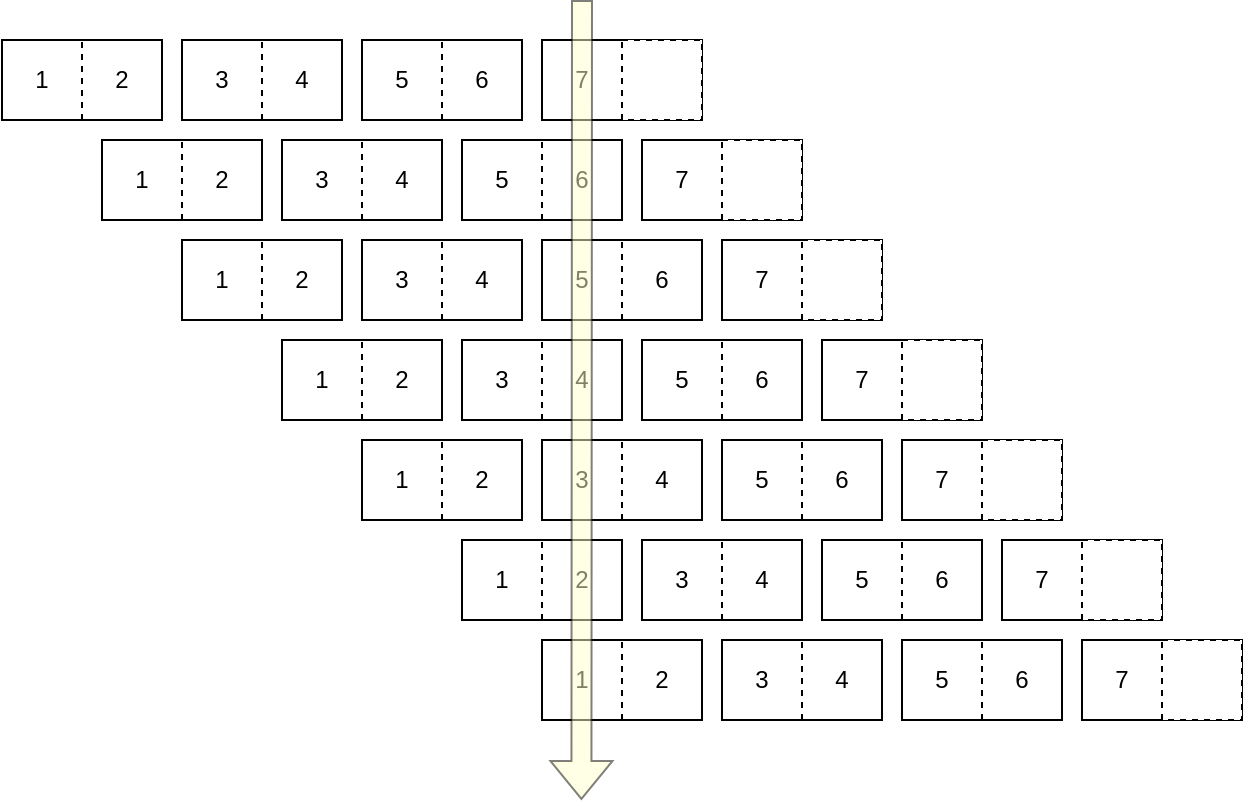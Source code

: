 <mxfile version="24.7.8">
  <diagram name="Strona-1" id="Xl9JMCwNvS2fO5U7rrJG">
    <mxGraphModel dx="1185" dy="639" grid="1" gridSize="10" guides="1" tooltips="1" connect="1" arrows="1" fold="1" page="1" pageScale="1" pageWidth="827" pageHeight="1169" math="0" shadow="0">
      <root>
        <mxCell id="0" />
        <mxCell id="1" parent="0" />
        <mxCell id="6Tp1pISN4fMK60HC6Saa-381" value="" style="group" parent="1" vertex="1" connectable="0">
          <mxGeometry x="390" y="380" width="350" height="40" as="geometry" />
        </mxCell>
        <mxCell id="6Tp1pISN4fMK60HC6Saa-382" value="" style="group" parent="6Tp1pISN4fMK60HC6Saa-381" vertex="1" connectable="0">
          <mxGeometry width="80" height="40" as="geometry" />
        </mxCell>
        <mxCell id="6Tp1pISN4fMK60HC6Saa-383" value="" style="rounded=0;whiteSpace=wrap;html=1;" parent="6Tp1pISN4fMK60HC6Saa-382" vertex="1">
          <mxGeometry width="80" height="40" as="geometry" />
        </mxCell>
        <mxCell id="6Tp1pISN4fMK60HC6Saa-384" value="" style="endArrow=none;dashed=1;html=1;rounded=0;exitX=0.5;exitY=1;exitDx=0;exitDy=0;" parent="6Tp1pISN4fMK60HC6Saa-382" source="6Tp1pISN4fMK60HC6Saa-383" edge="1">
          <mxGeometry width="50" height="50" relative="1" as="geometry">
            <mxPoint x="50" y="45" as="sourcePoint" />
            <mxPoint x="40" as="targetPoint" />
          </mxGeometry>
        </mxCell>
        <mxCell id="6Tp1pISN4fMK60HC6Saa-385" value="1" style="text;strokeColor=none;align=center;fillColor=none;html=1;verticalAlign=middle;whiteSpace=wrap;rounded=0;" parent="6Tp1pISN4fMK60HC6Saa-382" vertex="1">
          <mxGeometry width="40" height="40" as="geometry" />
        </mxCell>
        <mxCell id="6Tp1pISN4fMK60HC6Saa-386" value="2" style="text;strokeColor=none;align=center;fillColor=none;html=1;verticalAlign=middle;whiteSpace=wrap;rounded=0;" parent="6Tp1pISN4fMK60HC6Saa-382" vertex="1">
          <mxGeometry x="40" width="40" height="40" as="geometry" />
        </mxCell>
        <mxCell id="6Tp1pISN4fMK60HC6Saa-387" value="" style="group" parent="6Tp1pISN4fMK60HC6Saa-381" vertex="1" connectable="0">
          <mxGeometry x="90" width="80" height="40" as="geometry" />
        </mxCell>
        <mxCell id="6Tp1pISN4fMK60HC6Saa-388" value="" style="rounded=0;whiteSpace=wrap;html=1;" parent="6Tp1pISN4fMK60HC6Saa-387" vertex="1">
          <mxGeometry width="80" height="40" as="geometry" />
        </mxCell>
        <mxCell id="6Tp1pISN4fMK60HC6Saa-389" value="" style="endArrow=none;dashed=1;html=1;rounded=0;exitX=0.5;exitY=1;exitDx=0;exitDy=0;" parent="6Tp1pISN4fMK60HC6Saa-387" source="6Tp1pISN4fMK60HC6Saa-388" edge="1">
          <mxGeometry width="50" height="50" relative="1" as="geometry">
            <mxPoint x="50" y="45" as="sourcePoint" />
            <mxPoint x="40" as="targetPoint" />
          </mxGeometry>
        </mxCell>
        <mxCell id="6Tp1pISN4fMK60HC6Saa-390" value="3" style="text;strokeColor=none;align=center;fillColor=none;html=1;verticalAlign=middle;whiteSpace=wrap;rounded=0;" parent="6Tp1pISN4fMK60HC6Saa-387" vertex="1">
          <mxGeometry width="40" height="40" as="geometry" />
        </mxCell>
        <mxCell id="6Tp1pISN4fMK60HC6Saa-391" value="4" style="text;strokeColor=none;align=center;fillColor=none;html=1;verticalAlign=middle;whiteSpace=wrap;rounded=0;" parent="6Tp1pISN4fMK60HC6Saa-387" vertex="1">
          <mxGeometry x="40" width="40" height="40" as="geometry" />
        </mxCell>
        <mxCell id="6Tp1pISN4fMK60HC6Saa-392" value="" style="group" parent="6Tp1pISN4fMK60HC6Saa-381" vertex="1" connectable="0">
          <mxGeometry x="180" width="80" height="40" as="geometry" />
        </mxCell>
        <mxCell id="6Tp1pISN4fMK60HC6Saa-393" value="" style="rounded=0;whiteSpace=wrap;html=1;" parent="6Tp1pISN4fMK60HC6Saa-392" vertex="1">
          <mxGeometry width="80" height="40" as="geometry" />
        </mxCell>
        <mxCell id="6Tp1pISN4fMK60HC6Saa-394" value="" style="endArrow=none;dashed=1;html=1;rounded=0;exitX=0.5;exitY=1;exitDx=0;exitDy=0;" parent="6Tp1pISN4fMK60HC6Saa-392" source="6Tp1pISN4fMK60HC6Saa-393" edge="1">
          <mxGeometry width="50" height="50" relative="1" as="geometry">
            <mxPoint x="50" y="45" as="sourcePoint" />
            <mxPoint x="40" as="targetPoint" />
          </mxGeometry>
        </mxCell>
        <mxCell id="6Tp1pISN4fMK60HC6Saa-395" value="5" style="text;strokeColor=none;align=center;fillColor=none;html=1;verticalAlign=middle;whiteSpace=wrap;rounded=0;" parent="6Tp1pISN4fMK60HC6Saa-392" vertex="1">
          <mxGeometry width="40" height="40" as="geometry" />
        </mxCell>
        <mxCell id="6Tp1pISN4fMK60HC6Saa-396" value="6" style="text;strokeColor=none;align=center;fillColor=none;html=1;verticalAlign=middle;whiteSpace=wrap;rounded=0;" parent="6Tp1pISN4fMK60HC6Saa-392" vertex="1">
          <mxGeometry x="40" width="40" height="40" as="geometry" />
        </mxCell>
        <mxCell id="6Tp1pISN4fMK60HC6Saa-397" value="" style="group" parent="6Tp1pISN4fMK60HC6Saa-381" vertex="1" connectable="0">
          <mxGeometry x="270" width="80" height="40" as="geometry" />
        </mxCell>
        <mxCell id="6Tp1pISN4fMK60HC6Saa-398" value="" style="rounded=0;whiteSpace=wrap;html=1;" parent="6Tp1pISN4fMK60HC6Saa-397" vertex="1">
          <mxGeometry width="80" height="40" as="geometry" />
        </mxCell>
        <mxCell id="6Tp1pISN4fMK60HC6Saa-399" value="" style="endArrow=none;dashed=1;html=1;rounded=0;exitX=0.5;exitY=1;exitDx=0;exitDy=0;" parent="6Tp1pISN4fMK60HC6Saa-397" source="6Tp1pISN4fMK60HC6Saa-398" edge="1">
          <mxGeometry width="50" height="50" relative="1" as="geometry">
            <mxPoint x="50" y="45" as="sourcePoint" />
            <mxPoint x="40" as="targetPoint" />
          </mxGeometry>
        </mxCell>
        <mxCell id="6Tp1pISN4fMK60HC6Saa-400" value="7" style="text;strokeColor=none;align=center;fillColor=none;html=1;verticalAlign=middle;whiteSpace=wrap;rounded=0;" parent="6Tp1pISN4fMK60HC6Saa-397" vertex="1">
          <mxGeometry width="40" height="40" as="geometry" />
        </mxCell>
        <mxCell id="6Tp1pISN4fMK60HC6Saa-401" value="" style="whiteSpace=wrap;html=1;aspect=fixed;dashed=1;" parent="6Tp1pISN4fMK60HC6Saa-397" vertex="1">
          <mxGeometry x="40" width="40" height="40" as="geometry" />
        </mxCell>
        <mxCell id="6Tp1pISN4fMK60HC6Saa-360" value="" style="group" parent="1" vertex="1" connectable="0">
          <mxGeometry x="350" y="330" width="350" height="40" as="geometry" />
        </mxCell>
        <mxCell id="6Tp1pISN4fMK60HC6Saa-361" value="" style="group" parent="6Tp1pISN4fMK60HC6Saa-360" vertex="1" connectable="0">
          <mxGeometry width="80" height="40" as="geometry" />
        </mxCell>
        <mxCell id="6Tp1pISN4fMK60HC6Saa-362" value="" style="rounded=0;whiteSpace=wrap;html=1;" parent="6Tp1pISN4fMK60HC6Saa-361" vertex="1">
          <mxGeometry width="80" height="40" as="geometry" />
        </mxCell>
        <mxCell id="6Tp1pISN4fMK60HC6Saa-363" value="" style="endArrow=none;dashed=1;html=1;rounded=0;exitX=0.5;exitY=1;exitDx=0;exitDy=0;" parent="6Tp1pISN4fMK60HC6Saa-361" source="6Tp1pISN4fMK60HC6Saa-362" edge="1">
          <mxGeometry width="50" height="50" relative="1" as="geometry">
            <mxPoint x="50" y="45" as="sourcePoint" />
            <mxPoint x="40" as="targetPoint" />
          </mxGeometry>
        </mxCell>
        <mxCell id="6Tp1pISN4fMK60HC6Saa-364" value="1" style="text;strokeColor=none;align=center;fillColor=none;html=1;verticalAlign=middle;whiteSpace=wrap;rounded=0;" parent="6Tp1pISN4fMK60HC6Saa-361" vertex="1">
          <mxGeometry width="40" height="40" as="geometry" />
        </mxCell>
        <mxCell id="6Tp1pISN4fMK60HC6Saa-365" value="2" style="text;strokeColor=none;align=center;fillColor=none;html=1;verticalAlign=middle;whiteSpace=wrap;rounded=0;" parent="6Tp1pISN4fMK60HC6Saa-361" vertex="1">
          <mxGeometry x="40" width="40" height="40" as="geometry" />
        </mxCell>
        <mxCell id="6Tp1pISN4fMK60HC6Saa-366" value="" style="group" parent="6Tp1pISN4fMK60HC6Saa-360" vertex="1" connectable="0">
          <mxGeometry x="90" width="80" height="40" as="geometry" />
        </mxCell>
        <mxCell id="6Tp1pISN4fMK60HC6Saa-367" value="" style="rounded=0;whiteSpace=wrap;html=1;" parent="6Tp1pISN4fMK60HC6Saa-366" vertex="1">
          <mxGeometry width="80" height="40" as="geometry" />
        </mxCell>
        <mxCell id="6Tp1pISN4fMK60HC6Saa-368" value="" style="endArrow=none;dashed=1;html=1;rounded=0;exitX=0.5;exitY=1;exitDx=0;exitDy=0;" parent="6Tp1pISN4fMK60HC6Saa-366" source="6Tp1pISN4fMK60HC6Saa-367" edge="1">
          <mxGeometry width="50" height="50" relative="1" as="geometry">
            <mxPoint x="50" y="45" as="sourcePoint" />
            <mxPoint x="40" as="targetPoint" />
          </mxGeometry>
        </mxCell>
        <mxCell id="6Tp1pISN4fMK60HC6Saa-369" value="3" style="text;strokeColor=none;align=center;fillColor=none;html=1;verticalAlign=middle;whiteSpace=wrap;rounded=0;" parent="6Tp1pISN4fMK60HC6Saa-366" vertex="1">
          <mxGeometry width="40" height="40" as="geometry" />
        </mxCell>
        <mxCell id="6Tp1pISN4fMK60HC6Saa-370" value="4" style="text;strokeColor=none;align=center;fillColor=none;html=1;verticalAlign=middle;whiteSpace=wrap;rounded=0;" parent="6Tp1pISN4fMK60HC6Saa-366" vertex="1">
          <mxGeometry x="40" width="40" height="40" as="geometry" />
        </mxCell>
        <mxCell id="6Tp1pISN4fMK60HC6Saa-371" value="" style="group" parent="6Tp1pISN4fMK60HC6Saa-360" vertex="1" connectable="0">
          <mxGeometry x="180" width="80" height="40" as="geometry" />
        </mxCell>
        <mxCell id="6Tp1pISN4fMK60HC6Saa-372" value="" style="rounded=0;whiteSpace=wrap;html=1;" parent="6Tp1pISN4fMK60HC6Saa-371" vertex="1">
          <mxGeometry width="80" height="40" as="geometry" />
        </mxCell>
        <mxCell id="6Tp1pISN4fMK60HC6Saa-373" value="" style="endArrow=none;dashed=1;html=1;rounded=0;exitX=0.5;exitY=1;exitDx=0;exitDy=0;" parent="6Tp1pISN4fMK60HC6Saa-371" source="6Tp1pISN4fMK60HC6Saa-372" edge="1">
          <mxGeometry width="50" height="50" relative="1" as="geometry">
            <mxPoint x="50" y="45" as="sourcePoint" />
            <mxPoint x="40" as="targetPoint" />
          </mxGeometry>
        </mxCell>
        <mxCell id="6Tp1pISN4fMK60HC6Saa-374" value="5" style="text;strokeColor=none;align=center;fillColor=none;html=1;verticalAlign=middle;whiteSpace=wrap;rounded=0;" parent="6Tp1pISN4fMK60HC6Saa-371" vertex="1">
          <mxGeometry width="40" height="40" as="geometry" />
        </mxCell>
        <mxCell id="6Tp1pISN4fMK60HC6Saa-375" value="6" style="text;strokeColor=none;align=center;fillColor=none;html=1;verticalAlign=middle;whiteSpace=wrap;rounded=0;" parent="6Tp1pISN4fMK60HC6Saa-371" vertex="1">
          <mxGeometry x="40" width="40" height="40" as="geometry" />
        </mxCell>
        <mxCell id="6Tp1pISN4fMK60HC6Saa-376" value="" style="group" parent="6Tp1pISN4fMK60HC6Saa-360" vertex="1" connectable="0">
          <mxGeometry x="270" width="80" height="40" as="geometry" />
        </mxCell>
        <mxCell id="6Tp1pISN4fMK60HC6Saa-377" value="" style="rounded=0;whiteSpace=wrap;html=1;" parent="6Tp1pISN4fMK60HC6Saa-376" vertex="1">
          <mxGeometry width="80" height="40" as="geometry" />
        </mxCell>
        <mxCell id="6Tp1pISN4fMK60HC6Saa-378" value="" style="endArrow=none;dashed=1;html=1;rounded=0;exitX=0.5;exitY=1;exitDx=0;exitDy=0;" parent="6Tp1pISN4fMK60HC6Saa-376" source="6Tp1pISN4fMK60HC6Saa-377" edge="1">
          <mxGeometry width="50" height="50" relative="1" as="geometry">
            <mxPoint x="50" y="45" as="sourcePoint" />
            <mxPoint x="40" as="targetPoint" />
          </mxGeometry>
        </mxCell>
        <mxCell id="6Tp1pISN4fMK60HC6Saa-379" value="7" style="text;strokeColor=none;align=center;fillColor=none;html=1;verticalAlign=middle;whiteSpace=wrap;rounded=0;" parent="6Tp1pISN4fMK60HC6Saa-376" vertex="1">
          <mxGeometry width="40" height="40" as="geometry" />
        </mxCell>
        <mxCell id="6Tp1pISN4fMK60HC6Saa-380" value="" style="whiteSpace=wrap;html=1;aspect=fixed;dashed=1;" parent="6Tp1pISN4fMK60HC6Saa-376" vertex="1">
          <mxGeometry x="40" width="40" height="40" as="geometry" />
        </mxCell>
        <mxCell id="6Tp1pISN4fMK60HC6Saa-339" value="" style="group" parent="1" vertex="1" connectable="0">
          <mxGeometry x="300" y="280" width="350" height="40" as="geometry" />
        </mxCell>
        <mxCell id="6Tp1pISN4fMK60HC6Saa-340" value="" style="group" parent="6Tp1pISN4fMK60HC6Saa-339" vertex="1" connectable="0">
          <mxGeometry width="80" height="40" as="geometry" />
        </mxCell>
        <mxCell id="6Tp1pISN4fMK60HC6Saa-341" value="" style="rounded=0;whiteSpace=wrap;html=1;" parent="6Tp1pISN4fMK60HC6Saa-340" vertex="1">
          <mxGeometry width="80" height="40" as="geometry" />
        </mxCell>
        <mxCell id="6Tp1pISN4fMK60HC6Saa-342" value="" style="endArrow=none;dashed=1;html=1;rounded=0;exitX=0.5;exitY=1;exitDx=0;exitDy=0;" parent="6Tp1pISN4fMK60HC6Saa-340" source="6Tp1pISN4fMK60HC6Saa-341" edge="1">
          <mxGeometry width="50" height="50" relative="1" as="geometry">
            <mxPoint x="50" y="45" as="sourcePoint" />
            <mxPoint x="40" as="targetPoint" />
          </mxGeometry>
        </mxCell>
        <mxCell id="6Tp1pISN4fMK60HC6Saa-343" value="1" style="text;strokeColor=none;align=center;fillColor=none;html=1;verticalAlign=middle;whiteSpace=wrap;rounded=0;" parent="6Tp1pISN4fMK60HC6Saa-340" vertex="1">
          <mxGeometry width="40" height="40" as="geometry" />
        </mxCell>
        <mxCell id="6Tp1pISN4fMK60HC6Saa-344" value="2" style="text;strokeColor=none;align=center;fillColor=none;html=1;verticalAlign=middle;whiteSpace=wrap;rounded=0;" parent="6Tp1pISN4fMK60HC6Saa-340" vertex="1">
          <mxGeometry x="40" width="40" height="40" as="geometry" />
        </mxCell>
        <mxCell id="6Tp1pISN4fMK60HC6Saa-345" value="" style="group" parent="6Tp1pISN4fMK60HC6Saa-339" vertex="1" connectable="0">
          <mxGeometry x="90" width="80" height="40" as="geometry" />
        </mxCell>
        <mxCell id="6Tp1pISN4fMK60HC6Saa-346" value="" style="rounded=0;whiteSpace=wrap;html=1;" parent="6Tp1pISN4fMK60HC6Saa-345" vertex="1">
          <mxGeometry width="80" height="40" as="geometry" />
        </mxCell>
        <mxCell id="6Tp1pISN4fMK60HC6Saa-347" value="" style="endArrow=none;dashed=1;html=1;rounded=0;exitX=0.5;exitY=1;exitDx=0;exitDy=0;" parent="6Tp1pISN4fMK60HC6Saa-345" source="6Tp1pISN4fMK60HC6Saa-346" edge="1">
          <mxGeometry width="50" height="50" relative="1" as="geometry">
            <mxPoint x="50" y="45" as="sourcePoint" />
            <mxPoint x="40" as="targetPoint" />
          </mxGeometry>
        </mxCell>
        <mxCell id="6Tp1pISN4fMK60HC6Saa-348" value="3" style="text;strokeColor=none;align=center;fillColor=none;html=1;verticalAlign=middle;whiteSpace=wrap;rounded=0;" parent="6Tp1pISN4fMK60HC6Saa-345" vertex="1">
          <mxGeometry width="40" height="40" as="geometry" />
        </mxCell>
        <mxCell id="6Tp1pISN4fMK60HC6Saa-349" value="4" style="text;strokeColor=none;align=center;fillColor=none;html=1;verticalAlign=middle;whiteSpace=wrap;rounded=0;" parent="6Tp1pISN4fMK60HC6Saa-345" vertex="1">
          <mxGeometry x="40" width="40" height="40" as="geometry" />
        </mxCell>
        <mxCell id="6Tp1pISN4fMK60HC6Saa-350" value="" style="group" parent="6Tp1pISN4fMK60HC6Saa-339" vertex="1" connectable="0">
          <mxGeometry x="180" width="80" height="40" as="geometry" />
        </mxCell>
        <mxCell id="6Tp1pISN4fMK60HC6Saa-351" value="" style="rounded=0;whiteSpace=wrap;html=1;" parent="6Tp1pISN4fMK60HC6Saa-350" vertex="1">
          <mxGeometry width="80" height="40" as="geometry" />
        </mxCell>
        <mxCell id="6Tp1pISN4fMK60HC6Saa-352" value="" style="endArrow=none;dashed=1;html=1;rounded=0;exitX=0.5;exitY=1;exitDx=0;exitDy=0;" parent="6Tp1pISN4fMK60HC6Saa-350" source="6Tp1pISN4fMK60HC6Saa-351" edge="1">
          <mxGeometry width="50" height="50" relative="1" as="geometry">
            <mxPoint x="50" y="45" as="sourcePoint" />
            <mxPoint x="40" as="targetPoint" />
          </mxGeometry>
        </mxCell>
        <mxCell id="6Tp1pISN4fMK60HC6Saa-353" value="5" style="text;strokeColor=none;align=center;fillColor=none;html=1;verticalAlign=middle;whiteSpace=wrap;rounded=0;" parent="6Tp1pISN4fMK60HC6Saa-350" vertex="1">
          <mxGeometry width="40" height="40" as="geometry" />
        </mxCell>
        <mxCell id="6Tp1pISN4fMK60HC6Saa-354" value="6" style="text;strokeColor=none;align=center;fillColor=none;html=1;verticalAlign=middle;whiteSpace=wrap;rounded=0;" parent="6Tp1pISN4fMK60HC6Saa-350" vertex="1">
          <mxGeometry x="40" width="40" height="40" as="geometry" />
        </mxCell>
        <mxCell id="6Tp1pISN4fMK60HC6Saa-355" value="" style="group" parent="6Tp1pISN4fMK60HC6Saa-339" vertex="1" connectable="0">
          <mxGeometry x="270" width="80" height="40" as="geometry" />
        </mxCell>
        <mxCell id="6Tp1pISN4fMK60HC6Saa-356" value="" style="rounded=0;whiteSpace=wrap;html=1;" parent="6Tp1pISN4fMK60HC6Saa-355" vertex="1">
          <mxGeometry width="80" height="40" as="geometry" />
        </mxCell>
        <mxCell id="6Tp1pISN4fMK60HC6Saa-357" value="" style="endArrow=none;dashed=1;html=1;rounded=0;exitX=0.5;exitY=1;exitDx=0;exitDy=0;" parent="6Tp1pISN4fMK60HC6Saa-355" source="6Tp1pISN4fMK60HC6Saa-356" edge="1">
          <mxGeometry width="50" height="50" relative="1" as="geometry">
            <mxPoint x="50" y="45" as="sourcePoint" />
            <mxPoint x="40" as="targetPoint" />
          </mxGeometry>
        </mxCell>
        <mxCell id="6Tp1pISN4fMK60HC6Saa-358" value="7" style="text;strokeColor=none;align=center;fillColor=none;html=1;verticalAlign=middle;whiteSpace=wrap;rounded=0;" parent="6Tp1pISN4fMK60HC6Saa-355" vertex="1">
          <mxGeometry width="40" height="40" as="geometry" />
        </mxCell>
        <mxCell id="6Tp1pISN4fMK60HC6Saa-359" value="" style="whiteSpace=wrap;html=1;aspect=fixed;dashed=1;" parent="6Tp1pISN4fMK60HC6Saa-355" vertex="1">
          <mxGeometry x="40" width="40" height="40" as="geometry" />
        </mxCell>
        <mxCell id="6Tp1pISN4fMK60HC6Saa-275" value="" style="group" parent="1" vertex="1" connectable="0">
          <mxGeometry x="120" y="80" width="350" height="40" as="geometry" />
        </mxCell>
        <mxCell id="6Tp1pISN4fMK60HC6Saa-3" value="" style="group" parent="6Tp1pISN4fMK60HC6Saa-275" vertex="1" connectable="0">
          <mxGeometry width="80" height="40" as="geometry" />
        </mxCell>
        <mxCell id="6Tp1pISN4fMK60HC6Saa-1" value="" style="rounded=0;whiteSpace=wrap;html=1;" parent="6Tp1pISN4fMK60HC6Saa-3" vertex="1">
          <mxGeometry width="80" height="40" as="geometry" />
        </mxCell>
        <mxCell id="6Tp1pISN4fMK60HC6Saa-2" value="" style="endArrow=none;dashed=1;html=1;rounded=0;exitX=0.5;exitY=1;exitDx=0;exitDy=0;" parent="6Tp1pISN4fMK60HC6Saa-3" source="6Tp1pISN4fMK60HC6Saa-1" edge="1">
          <mxGeometry width="50" height="50" relative="1" as="geometry">
            <mxPoint x="50" y="45" as="sourcePoint" />
            <mxPoint x="40" as="targetPoint" />
          </mxGeometry>
        </mxCell>
        <mxCell id="6Tp1pISN4fMK60HC6Saa-4" value="1" style="text;strokeColor=none;align=center;fillColor=none;html=1;verticalAlign=middle;whiteSpace=wrap;rounded=0;" parent="6Tp1pISN4fMK60HC6Saa-3" vertex="1">
          <mxGeometry width="40" height="40" as="geometry" />
        </mxCell>
        <mxCell id="6Tp1pISN4fMK60HC6Saa-9" value="2" style="text;strokeColor=none;align=center;fillColor=none;html=1;verticalAlign=middle;whiteSpace=wrap;rounded=0;" parent="6Tp1pISN4fMK60HC6Saa-3" vertex="1">
          <mxGeometry x="40" width="40" height="40" as="geometry" />
        </mxCell>
        <mxCell id="6Tp1pISN4fMK60HC6Saa-10" value="" style="group" parent="6Tp1pISN4fMK60HC6Saa-275" vertex="1" connectable="0">
          <mxGeometry x="90" width="80" height="40" as="geometry" />
        </mxCell>
        <mxCell id="6Tp1pISN4fMK60HC6Saa-11" value="" style="rounded=0;whiteSpace=wrap;html=1;" parent="6Tp1pISN4fMK60HC6Saa-10" vertex="1">
          <mxGeometry width="80" height="40" as="geometry" />
        </mxCell>
        <mxCell id="6Tp1pISN4fMK60HC6Saa-12" value="" style="endArrow=none;dashed=1;html=1;rounded=0;exitX=0.5;exitY=1;exitDx=0;exitDy=0;" parent="6Tp1pISN4fMK60HC6Saa-10" source="6Tp1pISN4fMK60HC6Saa-11" edge="1">
          <mxGeometry width="50" height="50" relative="1" as="geometry">
            <mxPoint x="50" y="45" as="sourcePoint" />
            <mxPoint x="40" as="targetPoint" />
          </mxGeometry>
        </mxCell>
        <mxCell id="6Tp1pISN4fMK60HC6Saa-13" value="3" style="text;strokeColor=none;align=center;fillColor=none;html=1;verticalAlign=middle;whiteSpace=wrap;rounded=0;" parent="6Tp1pISN4fMK60HC6Saa-10" vertex="1">
          <mxGeometry width="40" height="40" as="geometry" />
        </mxCell>
        <mxCell id="6Tp1pISN4fMK60HC6Saa-14" value="4" style="text;strokeColor=none;align=center;fillColor=none;html=1;verticalAlign=middle;whiteSpace=wrap;rounded=0;" parent="6Tp1pISN4fMK60HC6Saa-10" vertex="1">
          <mxGeometry x="40" width="40" height="40" as="geometry" />
        </mxCell>
        <mxCell id="6Tp1pISN4fMK60HC6Saa-16" value="" style="group" parent="6Tp1pISN4fMK60HC6Saa-275" vertex="1" connectable="0">
          <mxGeometry x="180" width="80" height="40" as="geometry" />
        </mxCell>
        <mxCell id="6Tp1pISN4fMK60HC6Saa-17" value="" style="rounded=0;whiteSpace=wrap;html=1;" parent="6Tp1pISN4fMK60HC6Saa-16" vertex="1">
          <mxGeometry width="80" height="40" as="geometry" />
        </mxCell>
        <mxCell id="6Tp1pISN4fMK60HC6Saa-18" value="" style="endArrow=none;dashed=1;html=1;rounded=0;exitX=0.5;exitY=1;exitDx=0;exitDy=0;" parent="6Tp1pISN4fMK60HC6Saa-16" source="6Tp1pISN4fMK60HC6Saa-17" edge="1">
          <mxGeometry width="50" height="50" relative="1" as="geometry">
            <mxPoint x="50" y="45" as="sourcePoint" />
            <mxPoint x="40" as="targetPoint" />
          </mxGeometry>
        </mxCell>
        <mxCell id="6Tp1pISN4fMK60HC6Saa-19" value="5" style="text;strokeColor=none;align=center;fillColor=none;html=1;verticalAlign=middle;whiteSpace=wrap;rounded=0;" parent="6Tp1pISN4fMK60HC6Saa-16" vertex="1">
          <mxGeometry width="40" height="40" as="geometry" />
        </mxCell>
        <mxCell id="6Tp1pISN4fMK60HC6Saa-20" value="6" style="text;strokeColor=none;align=center;fillColor=none;html=1;verticalAlign=middle;whiteSpace=wrap;rounded=0;" parent="6Tp1pISN4fMK60HC6Saa-16" vertex="1">
          <mxGeometry x="40" width="40" height="40" as="geometry" />
        </mxCell>
        <mxCell id="6Tp1pISN4fMK60HC6Saa-21" value="" style="group" parent="6Tp1pISN4fMK60HC6Saa-275" vertex="1" connectable="0">
          <mxGeometry x="270" width="80" height="40" as="geometry" />
        </mxCell>
        <mxCell id="6Tp1pISN4fMK60HC6Saa-22" value="" style="rounded=0;whiteSpace=wrap;html=1;" parent="6Tp1pISN4fMK60HC6Saa-21" vertex="1">
          <mxGeometry width="80" height="40" as="geometry" />
        </mxCell>
        <mxCell id="6Tp1pISN4fMK60HC6Saa-23" value="" style="endArrow=none;dashed=1;html=1;rounded=0;exitX=0.5;exitY=1;exitDx=0;exitDy=0;" parent="6Tp1pISN4fMK60HC6Saa-21" source="6Tp1pISN4fMK60HC6Saa-22" edge="1">
          <mxGeometry width="50" height="50" relative="1" as="geometry">
            <mxPoint x="50" y="45" as="sourcePoint" />
            <mxPoint x="40" as="targetPoint" />
          </mxGeometry>
        </mxCell>
        <mxCell id="6Tp1pISN4fMK60HC6Saa-24" value="7" style="text;strokeColor=none;align=center;fillColor=none;html=1;verticalAlign=middle;whiteSpace=wrap;rounded=0;" parent="6Tp1pISN4fMK60HC6Saa-21" vertex="1">
          <mxGeometry width="40" height="40" as="geometry" />
        </mxCell>
        <mxCell id="6Tp1pISN4fMK60HC6Saa-26" value="" style="whiteSpace=wrap;html=1;aspect=fixed;dashed=1;" parent="6Tp1pISN4fMK60HC6Saa-21" vertex="1">
          <mxGeometry x="40" width="40" height="40" as="geometry" />
        </mxCell>
        <mxCell id="6Tp1pISN4fMK60HC6Saa-276" value="" style="group" parent="1" vertex="1" connectable="0">
          <mxGeometry x="170" y="130" width="350" height="40" as="geometry" />
        </mxCell>
        <mxCell id="6Tp1pISN4fMK60HC6Saa-277" value="" style="group" parent="6Tp1pISN4fMK60HC6Saa-276" vertex="1" connectable="0">
          <mxGeometry width="80" height="40" as="geometry" />
        </mxCell>
        <mxCell id="6Tp1pISN4fMK60HC6Saa-278" value="" style="rounded=0;whiteSpace=wrap;html=1;" parent="6Tp1pISN4fMK60HC6Saa-277" vertex="1">
          <mxGeometry width="80" height="40" as="geometry" />
        </mxCell>
        <mxCell id="6Tp1pISN4fMK60HC6Saa-279" value="" style="endArrow=none;dashed=1;html=1;rounded=0;exitX=0.5;exitY=1;exitDx=0;exitDy=0;" parent="6Tp1pISN4fMK60HC6Saa-277" source="6Tp1pISN4fMK60HC6Saa-278" edge="1">
          <mxGeometry width="50" height="50" relative="1" as="geometry">
            <mxPoint x="50" y="45" as="sourcePoint" />
            <mxPoint x="40" as="targetPoint" />
          </mxGeometry>
        </mxCell>
        <mxCell id="6Tp1pISN4fMK60HC6Saa-280" value="1" style="text;strokeColor=none;align=center;fillColor=none;html=1;verticalAlign=middle;whiteSpace=wrap;rounded=0;" parent="6Tp1pISN4fMK60HC6Saa-277" vertex="1">
          <mxGeometry width="40" height="40" as="geometry" />
        </mxCell>
        <mxCell id="6Tp1pISN4fMK60HC6Saa-281" value="2" style="text;strokeColor=none;align=center;fillColor=none;html=1;verticalAlign=middle;whiteSpace=wrap;rounded=0;" parent="6Tp1pISN4fMK60HC6Saa-277" vertex="1">
          <mxGeometry x="40" width="40" height="40" as="geometry" />
        </mxCell>
        <mxCell id="6Tp1pISN4fMK60HC6Saa-282" value="" style="group" parent="6Tp1pISN4fMK60HC6Saa-276" vertex="1" connectable="0">
          <mxGeometry x="90" width="80" height="40" as="geometry" />
        </mxCell>
        <mxCell id="6Tp1pISN4fMK60HC6Saa-283" value="" style="rounded=0;whiteSpace=wrap;html=1;" parent="6Tp1pISN4fMK60HC6Saa-282" vertex="1">
          <mxGeometry width="80" height="40" as="geometry" />
        </mxCell>
        <mxCell id="6Tp1pISN4fMK60HC6Saa-284" value="" style="endArrow=none;dashed=1;html=1;rounded=0;exitX=0.5;exitY=1;exitDx=0;exitDy=0;" parent="6Tp1pISN4fMK60HC6Saa-282" source="6Tp1pISN4fMK60HC6Saa-283" edge="1">
          <mxGeometry width="50" height="50" relative="1" as="geometry">
            <mxPoint x="50" y="45" as="sourcePoint" />
            <mxPoint x="40" as="targetPoint" />
          </mxGeometry>
        </mxCell>
        <mxCell id="6Tp1pISN4fMK60HC6Saa-285" value="3" style="text;strokeColor=none;align=center;fillColor=none;html=1;verticalAlign=middle;whiteSpace=wrap;rounded=0;" parent="6Tp1pISN4fMK60HC6Saa-282" vertex="1">
          <mxGeometry width="40" height="40" as="geometry" />
        </mxCell>
        <mxCell id="6Tp1pISN4fMK60HC6Saa-286" value="4" style="text;strokeColor=none;align=center;fillColor=none;html=1;verticalAlign=middle;whiteSpace=wrap;rounded=0;" parent="6Tp1pISN4fMK60HC6Saa-282" vertex="1">
          <mxGeometry x="40" width="40" height="40" as="geometry" />
        </mxCell>
        <mxCell id="6Tp1pISN4fMK60HC6Saa-287" value="" style="group" parent="6Tp1pISN4fMK60HC6Saa-276" vertex="1" connectable="0">
          <mxGeometry x="180" width="80" height="40" as="geometry" />
        </mxCell>
        <mxCell id="6Tp1pISN4fMK60HC6Saa-288" value="" style="rounded=0;whiteSpace=wrap;html=1;" parent="6Tp1pISN4fMK60HC6Saa-287" vertex="1">
          <mxGeometry width="80" height="40" as="geometry" />
        </mxCell>
        <mxCell id="6Tp1pISN4fMK60HC6Saa-289" value="" style="endArrow=none;dashed=1;html=1;rounded=0;exitX=0.5;exitY=1;exitDx=0;exitDy=0;" parent="6Tp1pISN4fMK60HC6Saa-287" source="6Tp1pISN4fMK60HC6Saa-288" edge="1">
          <mxGeometry width="50" height="50" relative="1" as="geometry">
            <mxPoint x="50" y="45" as="sourcePoint" />
            <mxPoint x="40" as="targetPoint" />
          </mxGeometry>
        </mxCell>
        <mxCell id="6Tp1pISN4fMK60HC6Saa-290" value="5" style="text;strokeColor=none;align=center;fillColor=none;html=1;verticalAlign=middle;whiteSpace=wrap;rounded=0;" parent="6Tp1pISN4fMK60HC6Saa-287" vertex="1">
          <mxGeometry width="40" height="40" as="geometry" />
        </mxCell>
        <mxCell id="6Tp1pISN4fMK60HC6Saa-291" value="6" style="text;strokeColor=none;align=center;fillColor=none;html=1;verticalAlign=middle;whiteSpace=wrap;rounded=0;" parent="6Tp1pISN4fMK60HC6Saa-287" vertex="1">
          <mxGeometry x="40" width="40" height="40" as="geometry" />
        </mxCell>
        <mxCell id="6Tp1pISN4fMK60HC6Saa-292" value="" style="group" parent="6Tp1pISN4fMK60HC6Saa-276" vertex="1" connectable="0">
          <mxGeometry x="270" width="80" height="40" as="geometry" />
        </mxCell>
        <mxCell id="6Tp1pISN4fMK60HC6Saa-293" value="" style="rounded=0;whiteSpace=wrap;html=1;" parent="6Tp1pISN4fMK60HC6Saa-292" vertex="1">
          <mxGeometry width="80" height="40" as="geometry" />
        </mxCell>
        <mxCell id="6Tp1pISN4fMK60HC6Saa-294" value="" style="endArrow=none;dashed=1;html=1;rounded=0;exitX=0.5;exitY=1;exitDx=0;exitDy=0;" parent="6Tp1pISN4fMK60HC6Saa-292" source="6Tp1pISN4fMK60HC6Saa-293" edge="1">
          <mxGeometry width="50" height="50" relative="1" as="geometry">
            <mxPoint x="50" y="45" as="sourcePoint" />
            <mxPoint x="40" as="targetPoint" />
          </mxGeometry>
        </mxCell>
        <mxCell id="6Tp1pISN4fMK60HC6Saa-295" value="7" style="text;strokeColor=none;align=center;fillColor=none;html=1;verticalAlign=middle;whiteSpace=wrap;rounded=0;" parent="6Tp1pISN4fMK60HC6Saa-292" vertex="1">
          <mxGeometry width="40" height="40" as="geometry" />
        </mxCell>
        <mxCell id="6Tp1pISN4fMK60HC6Saa-296" value="" style="whiteSpace=wrap;html=1;aspect=fixed;dashed=1;" parent="6Tp1pISN4fMK60HC6Saa-292" vertex="1">
          <mxGeometry x="40" width="40" height="40" as="geometry" />
        </mxCell>
        <mxCell id="6Tp1pISN4fMK60HC6Saa-297" value="" style="group" parent="1" vertex="1" connectable="0">
          <mxGeometry x="210" y="180" width="350" height="40" as="geometry" />
        </mxCell>
        <mxCell id="6Tp1pISN4fMK60HC6Saa-298" value="" style="group" parent="6Tp1pISN4fMK60HC6Saa-297" vertex="1" connectable="0">
          <mxGeometry width="80" height="40" as="geometry" />
        </mxCell>
        <mxCell id="6Tp1pISN4fMK60HC6Saa-299" value="" style="rounded=0;whiteSpace=wrap;html=1;" parent="6Tp1pISN4fMK60HC6Saa-298" vertex="1">
          <mxGeometry width="80" height="40" as="geometry" />
        </mxCell>
        <mxCell id="6Tp1pISN4fMK60HC6Saa-300" value="" style="endArrow=none;dashed=1;html=1;rounded=0;exitX=0.5;exitY=1;exitDx=0;exitDy=0;" parent="6Tp1pISN4fMK60HC6Saa-298" source="6Tp1pISN4fMK60HC6Saa-299" edge="1">
          <mxGeometry width="50" height="50" relative="1" as="geometry">
            <mxPoint x="50" y="45" as="sourcePoint" />
            <mxPoint x="40" as="targetPoint" />
          </mxGeometry>
        </mxCell>
        <mxCell id="6Tp1pISN4fMK60HC6Saa-301" value="1" style="text;strokeColor=none;align=center;fillColor=none;html=1;verticalAlign=middle;whiteSpace=wrap;rounded=0;" parent="6Tp1pISN4fMK60HC6Saa-298" vertex="1">
          <mxGeometry width="40" height="40" as="geometry" />
        </mxCell>
        <mxCell id="6Tp1pISN4fMK60HC6Saa-302" value="2" style="text;strokeColor=none;align=center;fillColor=none;html=1;verticalAlign=middle;whiteSpace=wrap;rounded=0;" parent="6Tp1pISN4fMK60HC6Saa-298" vertex="1">
          <mxGeometry x="40" width="40" height="40" as="geometry" />
        </mxCell>
        <mxCell id="6Tp1pISN4fMK60HC6Saa-303" value="" style="group" parent="6Tp1pISN4fMK60HC6Saa-297" vertex="1" connectable="0">
          <mxGeometry x="90" width="80" height="40" as="geometry" />
        </mxCell>
        <mxCell id="6Tp1pISN4fMK60HC6Saa-304" value="" style="rounded=0;whiteSpace=wrap;html=1;" parent="6Tp1pISN4fMK60HC6Saa-303" vertex="1">
          <mxGeometry width="80" height="40" as="geometry" />
        </mxCell>
        <mxCell id="6Tp1pISN4fMK60HC6Saa-305" value="" style="endArrow=none;dashed=1;html=1;rounded=0;exitX=0.5;exitY=1;exitDx=0;exitDy=0;" parent="6Tp1pISN4fMK60HC6Saa-303" source="6Tp1pISN4fMK60HC6Saa-304" edge="1">
          <mxGeometry width="50" height="50" relative="1" as="geometry">
            <mxPoint x="50" y="45" as="sourcePoint" />
            <mxPoint x="40" as="targetPoint" />
          </mxGeometry>
        </mxCell>
        <mxCell id="6Tp1pISN4fMK60HC6Saa-306" value="3" style="text;strokeColor=none;align=center;fillColor=none;html=1;verticalAlign=middle;whiteSpace=wrap;rounded=0;" parent="6Tp1pISN4fMK60HC6Saa-303" vertex="1">
          <mxGeometry width="40" height="40" as="geometry" />
        </mxCell>
        <mxCell id="6Tp1pISN4fMK60HC6Saa-307" value="4" style="text;strokeColor=none;align=center;fillColor=none;html=1;verticalAlign=middle;whiteSpace=wrap;rounded=0;" parent="6Tp1pISN4fMK60HC6Saa-303" vertex="1">
          <mxGeometry x="40" width="40" height="40" as="geometry" />
        </mxCell>
        <mxCell id="6Tp1pISN4fMK60HC6Saa-308" value="" style="group" parent="6Tp1pISN4fMK60HC6Saa-297" vertex="1" connectable="0">
          <mxGeometry x="180" width="80" height="40" as="geometry" />
        </mxCell>
        <mxCell id="6Tp1pISN4fMK60HC6Saa-309" value="" style="rounded=0;whiteSpace=wrap;html=1;" parent="6Tp1pISN4fMK60HC6Saa-308" vertex="1">
          <mxGeometry width="80" height="40" as="geometry" />
        </mxCell>
        <mxCell id="6Tp1pISN4fMK60HC6Saa-310" value="" style="endArrow=none;dashed=1;html=1;rounded=0;exitX=0.5;exitY=1;exitDx=0;exitDy=0;" parent="6Tp1pISN4fMK60HC6Saa-308" source="6Tp1pISN4fMK60HC6Saa-309" edge="1">
          <mxGeometry width="50" height="50" relative="1" as="geometry">
            <mxPoint x="50" y="45" as="sourcePoint" />
            <mxPoint x="40" as="targetPoint" />
          </mxGeometry>
        </mxCell>
        <mxCell id="6Tp1pISN4fMK60HC6Saa-311" value="5" style="text;strokeColor=none;align=center;fillColor=none;html=1;verticalAlign=middle;whiteSpace=wrap;rounded=0;" parent="6Tp1pISN4fMK60HC6Saa-308" vertex="1">
          <mxGeometry width="40" height="40" as="geometry" />
        </mxCell>
        <mxCell id="6Tp1pISN4fMK60HC6Saa-312" value="6" style="text;strokeColor=none;align=center;fillColor=none;html=1;verticalAlign=middle;whiteSpace=wrap;rounded=0;" parent="6Tp1pISN4fMK60HC6Saa-308" vertex="1">
          <mxGeometry x="40" width="40" height="40" as="geometry" />
        </mxCell>
        <mxCell id="6Tp1pISN4fMK60HC6Saa-313" value="" style="group" parent="6Tp1pISN4fMK60HC6Saa-297" vertex="1" connectable="0">
          <mxGeometry x="270" width="80" height="40" as="geometry" />
        </mxCell>
        <mxCell id="6Tp1pISN4fMK60HC6Saa-314" value="" style="rounded=0;whiteSpace=wrap;html=1;" parent="6Tp1pISN4fMK60HC6Saa-313" vertex="1">
          <mxGeometry width="80" height="40" as="geometry" />
        </mxCell>
        <mxCell id="6Tp1pISN4fMK60HC6Saa-315" value="" style="endArrow=none;dashed=1;html=1;rounded=0;exitX=0.5;exitY=1;exitDx=0;exitDy=0;" parent="6Tp1pISN4fMK60HC6Saa-313" source="6Tp1pISN4fMK60HC6Saa-314" edge="1">
          <mxGeometry width="50" height="50" relative="1" as="geometry">
            <mxPoint x="50" y="45" as="sourcePoint" />
            <mxPoint x="40" as="targetPoint" />
          </mxGeometry>
        </mxCell>
        <mxCell id="6Tp1pISN4fMK60HC6Saa-316" value="7" style="text;strokeColor=none;align=center;fillColor=none;html=1;verticalAlign=middle;whiteSpace=wrap;rounded=0;" parent="6Tp1pISN4fMK60HC6Saa-313" vertex="1">
          <mxGeometry width="40" height="40" as="geometry" />
        </mxCell>
        <mxCell id="6Tp1pISN4fMK60HC6Saa-317" value="" style="whiteSpace=wrap;html=1;aspect=fixed;dashed=1;" parent="6Tp1pISN4fMK60HC6Saa-313" vertex="1">
          <mxGeometry x="40" width="40" height="40" as="geometry" />
        </mxCell>
        <mxCell id="6Tp1pISN4fMK60HC6Saa-318" value="" style="group" parent="1" vertex="1" connectable="0">
          <mxGeometry x="260" y="230" width="350" height="40" as="geometry" />
        </mxCell>
        <mxCell id="6Tp1pISN4fMK60HC6Saa-319" value="" style="group" parent="6Tp1pISN4fMK60HC6Saa-318" vertex="1" connectable="0">
          <mxGeometry width="80" height="40" as="geometry" />
        </mxCell>
        <mxCell id="6Tp1pISN4fMK60HC6Saa-320" value="" style="rounded=0;whiteSpace=wrap;html=1;" parent="6Tp1pISN4fMK60HC6Saa-319" vertex="1">
          <mxGeometry width="80" height="40" as="geometry" />
        </mxCell>
        <mxCell id="6Tp1pISN4fMK60HC6Saa-321" value="" style="endArrow=none;dashed=1;html=1;rounded=0;exitX=0.5;exitY=1;exitDx=0;exitDy=0;" parent="6Tp1pISN4fMK60HC6Saa-319" source="6Tp1pISN4fMK60HC6Saa-320" edge="1">
          <mxGeometry width="50" height="50" relative="1" as="geometry">
            <mxPoint x="50" y="45" as="sourcePoint" />
            <mxPoint x="40" as="targetPoint" />
          </mxGeometry>
        </mxCell>
        <mxCell id="6Tp1pISN4fMK60HC6Saa-322" value="1" style="text;strokeColor=none;align=center;fillColor=none;html=1;verticalAlign=middle;whiteSpace=wrap;rounded=0;" parent="6Tp1pISN4fMK60HC6Saa-319" vertex="1">
          <mxGeometry width="40" height="40" as="geometry" />
        </mxCell>
        <mxCell id="6Tp1pISN4fMK60HC6Saa-323" value="2" style="text;strokeColor=none;align=center;fillColor=none;html=1;verticalAlign=middle;whiteSpace=wrap;rounded=0;" parent="6Tp1pISN4fMK60HC6Saa-319" vertex="1">
          <mxGeometry x="40" width="40" height="40" as="geometry" />
        </mxCell>
        <mxCell id="6Tp1pISN4fMK60HC6Saa-324" value="" style="group" parent="6Tp1pISN4fMK60HC6Saa-318" vertex="1" connectable="0">
          <mxGeometry x="90" width="80" height="40" as="geometry" />
        </mxCell>
        <mxCell id="6Tp1pISN4fMK60HC6Saa-325" value="" style="rounded=0;whiteSpace=wrap;html=1;" parent="6Tp1pISN4fMK60HC6Saa-324" vertex="1">
          <mxGeometry width="80" height="40" as="geometry" />
        </mxCell>
        <mxCell id="6Tp1pISN4fMK60HC6Saa-326" value="" style="endArrow=none;dashed=1;html=1;rounded=0;exitX=0.5;exitY=1;exitDx=0;exitDy=0;" parent="6Tp1pISN4fMK60HC6Saa-324" source="6Tp1pISN4fMK60HC6Saa-325" edge="1">
          <mxGeometry width="50" height="50" relative="1" as="geometry">
            <mxPoint x="50" y="45" as="sourcePoint" />
            <mxPoint x="40" as="targetPoint" />
          </mxGeometry>
        </mxCell>
        <mxCell id="6Tp1pISN4fMK60HC6Saa-327" value="3" style="text;strokeColor=none;align=center;fillColor=none;html=1;verticalAlign=middle;whiteSpace=wrap;rounded=0;" parent="6Tp1pISN4fMK60HC6Saa-324" vertex="1">
          <mxGeometry width="40" height="40" as="geometry" />
        </mxCell>
        <mxCell id="6Tp1pISN4fMK60HC6Saa-328" value="4" style="text;strokeColor=none;align=center;fillColor=none;html=1;verticalAlign=middle;whiteSpace=wrap;rounded=0;" parent="6Tp1pISN4fMK60HC6Saa-324" vertex="1">
          <mxGeometry x="40" width="40" height="40" as="geometry" />
        </mxCell>
        <mxCell id="6Tp1pISN4fMK60HC6Saa-329" value="" style="group" parent="6Tp1pISN4fMK60HC6Saa-318" vertex="1" connectable="0">
          <mxGeometry x="180" width="80" height="40" as="geometry" />
        </mxCell>
        <mxCell id="6Tp1pISN4fMK60HC6Saa-330" value="" style="rounded=0;whiteSpace=wrap;html=1;" parent="6Tp1pISN4fMK60HC6Saa-329" vertex="1">
          <mxGeometry width="80" height="40" as="geometry" />
        </mxCell>
        <mxCell id="6Tp1pISN4fMK60HC6Saa-331" value="" style="endArrow=none;dashed=1;html=1;rounded=0;exitX=0.5;exitY=1;exitDx=0;exitDy=0;" parent="6Tp1pISN4fMK60HC6Saa-329" source="6Tp1pISN4fMK60HC6Saa-330" edge="1">
          <mxGeometry width="50" height="50" relative="1" as="geometry">
            <mxPoint x="50" y="45" as="sourcePoint" />
            <mxPoint x="40" as="targetPoint" />
          </mxGeometry>
        </mxCell>
        <mxCell id="6Tp1pISN4fMK60HC6Saa-332" value="5" style="text;strokeColor=none;align=center;fillColor=none;html=1;verticalAlign=middle;whiteSpace=wrap;rounded=0;" parent="6Tp1pISN4fMK60HC6Saa-329" vertex="1">
          <mxGeometry width="40" height="40" as="geometry" />
        </mxCell>
        <mxCell id="6Tp1pISN4fMK60HC6Saa-333" value="6" style="text;strokeColor=none;align=center;fillColor=none;html=1;verticalAlign=middle;whiteSpace=wrap;rounded=0;" parent="6Tp1pISN4fMK60HC6Saa-329" vertex="1">
          <mxGeometry x="40" width="40" height="40" as="geometry" />
        </mxCell>
        <mxCell id="6Tp1pISN4fMK60HC6Saa-334" value="" style="group" parent="6Tp1pISN4fMK60HC6Saa-318" vertex="1" connectable="0">
          <mxGeometry x="270" width="80" height="40" as="geometry" />
        </mxCell>
        <mxCell id="6Tp1pISN4fMK60HC6Saa-335" value="" style="rounded=0;whiteSpace=wrap;html=1;" parent="6Tp1pISN4fMK60HC6Saa-334" vertex="1">
          <mxGeometry width="80" height="40" as="geometry" />
        </mxCell>
        <mxCell id="6Tp1pISN4fMK60HC6Saa-336" value="" style="endArrow=none;dashed=1;html=1;rounded=0;exitX=0.5;exitY=1;exitDx=0;exitDy=0;" parent="6Tp1pISN4fMK60HC6Saa-334" source="6Tp1pISN4fMK60HC6Saa-335" edge="1">
          <mxGeometry width="50" height="50" relative="1" as="geometry">
            <mxPoint x="50" y="45" as="sourcePoint" />
            <mxPoint x="40" as="targetPoint" />
          </mxGeometry>
        </mxCell>
        <mxCell id="6Tp1pISN4fMK60HC6Saa-337" value="7" style="text;strokeColor=none;align=center;fillColor=none;html=1;verticalAlign=middle;whiteSpace=wrap;rounded=0;" parent="6Tp1pISN4fMK60HC6Saa-334" vertex="1">
          <mxGeometry width="40" height="40" as="geometry" />
        </mxCell>
        <mxCell id="6Tp1pISN4fMK60HC6Saa-338" value="" style="whiteSpace=wrap;html=1;aspect=fixed;dashed=1;" parent="6Tp1pISN4fMK60HC6Saa-334" vertex="1">
          <mxGeometry x="40" width="40" height="40" as="geometry" />
        </mxCell>
        <mxCell id="oQ5xpOscNwTSuBOCqcio-4" value="" style="shape=flexArrow;endArrow=classic;html=1;rounded=0;fillColor=#FFFFCC;opacity=50;" edge="1" parent="1">
          <mxGeometry width="50" height="50" relative="1" as="geometry">
            <mxPoint x="410" y="60" as="sourcePoint" />
            <mxPoint x="409.71" y="460" as="targetPoint" />
          </mxGeometry>
        </mxCell>
      </root>
    </mxGraphModel>
  </diagram>
</mxfile>
